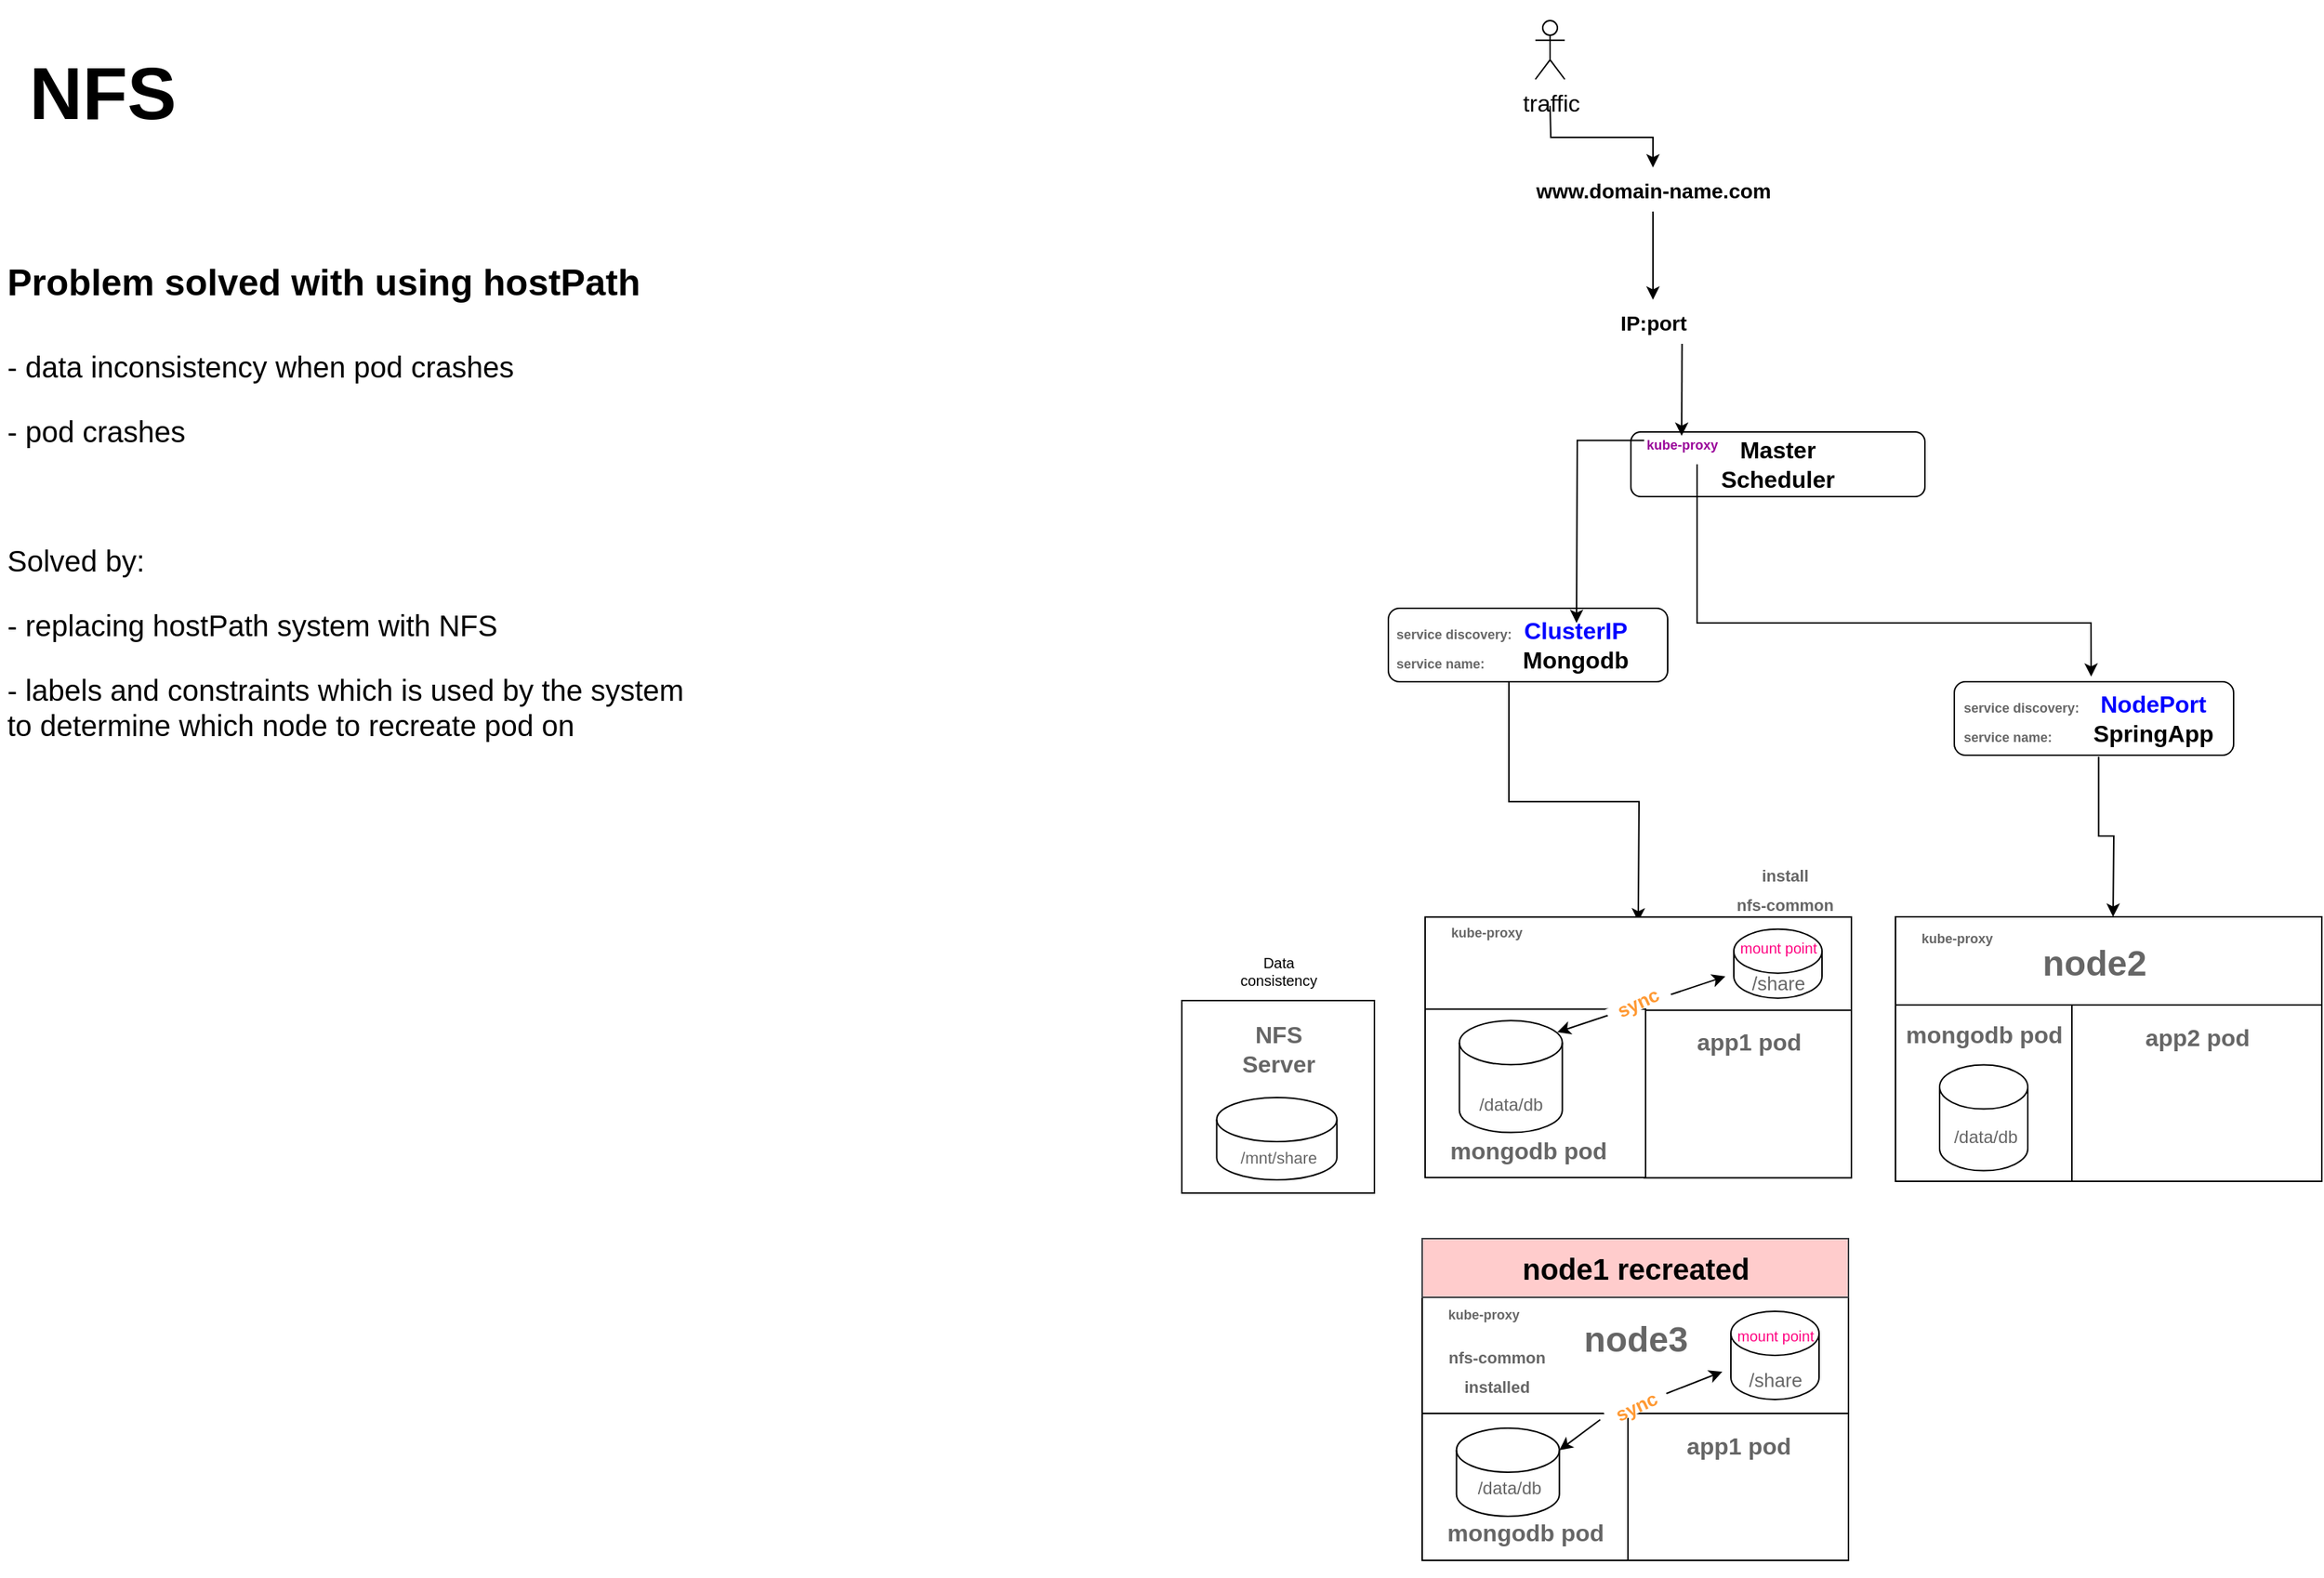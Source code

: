 <mxfile version="15.9.1" type="github">
  <diagram id="V3CfdtRdbDj_7DybPWGe" name="Page-1">
    <mxGraphModel dx="1437" dy="984" grid="0" gridSize="10" guides="1" tooltips="1" connect="1" arrows="1" fold="1" page="1" pageScale="1" pageWidth="1700" pageHeight="1100" background="none" math="0" shadow="0">
      <root>
        <mxCell id="0" />
        <mxCell id="1" parent="0" />
        <mxCell id="k56KaWkT5f99XN63cBPl-15" value="" style="group" parent="1" vertex="1" connectable="0">
          <mxGeometry x="1004.5" y="426" width="190" height="50" as="geometry" />
        </mxCell>
        <mxCell id="k56KaWkT5f99XN63cBPl-4" value="" style="group" parent="k56KaWkT5f99XN63cBPl-15" vertex="1" connectable="0">
          <mxGeometry width="190" height="50" as="geometry" />
        </mxCell>
        <mxCell id="k56KaWkT5f99XN63cBPl-5" value="" style="rounded=1;whiteSpace=wrap;html=1;" parent="k56KaWkT5f99XN63cBPl-4" vertex="1">
          <mxGeometry width="190" height="50" as="geometry" />
        </mxCell>
        <mxCell id="kWbqdw70toj2yg76ASrq-37" value="&lt;b&gt;&lt;font style=&quot;font-size: 16px&quot;&gt;&lt;font color=&quot;#0000ff&quot;&gt;ClusterIP&lt;br&gt;&lt;/font&gt;&lt;/font&gt;&lt;/b&gt;&lt;b&gt;&lt;font style=&quot;font-size: 16px&quot;&gt;Mongodb&lt;br&gt;&lt;/font&gt;&lt;/b&gt;" style="text;html=1;strokeColor=none;fillColor=none;align=center;verticalAlign=middle;whiteSpace=wrap;rounded=0;" vertex="1" parent="k56KaWkT5f99XN63cBPl-4">
          <mxGeometry x="72.5" y="8.75" width="110" height="32.5" as="geometry" />
        </mxCell>
        <mxCell id="k56KaWkT5f99XN63cBPl-11" value="&lt;font color=&quot;#666666&quot; size=&quot;1&quot;&gt;&lt;b style=&quot;font-size: 9px&quot;&gt;service discovery:&lt;/b&gt;&lt;/font&gt;" style="text;html=1;strokeColor=none;fillColor=none;align=left;verticalAlign=middle;whiteSpace=wrap;rounded=0;fontSize=16;fontColor=#009900;" parent="k56KaWkT5f99XN63cBPl-15" vertex="1">
          <mxGeometry x="3" width="83" height="30" as="geometry" />
        </mxCell>
        <mxCell id="k56KaWkT5f99XN63cBPl-39" value="&lt;font color=&quot;#666666&quot; size=&quot;1&quot;&gt;&lt;b style=&quot;font-size: 9px&quot;&gt;service name:&lt;/b&gt;&lt;/font&gt;" style="text;html=1;strokeColor=none;fillColor=none;align=left;verticalAlign=middle;whiteSpace=wrap;rounded=0;fontSize=16;fontColor=#009900;" parent="k56KaWkT5f99XN63cBPl-15" vertex="1">
          <mxGeometry x="3" y="20" width="90" height="30" as="geometry" />
        </mxCell>
        <mxCell id="k56KaWkT5f99XN63cBPl-57" value="" style="group" parent="1" vertex="1" connectable="0">
          <mxGeometry x="1349.5" y="636" width="290" height="180" as="geometry" />
        </mxCell>
        <mxCell id="k56KaWkT5f99XN63cBPl-29" value="" style="edgeStyle=orthogonalEdgeStyle;rounded=0;orthogonalLoop=1;jettySize=auto;html=1;fontSize=12;fontColor=#666666;exitX=0.942;exitY=1.033;exitDx=0;exitDy=0;exitPerimeter=0;" parent="k56KaWkT5f99XN63cBPl-57" source="k56KaWkT5f99XN63cBPl-40" edge="1">
          <mxGeometry relative="1" as="geometry">
            <mxPoint x="120" y="68" as="sourcePoint" />
            <mxPoint x="148" as="targetPoint" />
          </mxGeometry>
        </mxCell>
        <mxCell id="k56KaWkT5f99XN63cBPl-89" value="" style="group" parent="k56KaWkT5f99XN63cBPl-57" vertex="1" connectable="0">
          <mxGeometry width="290" height="180" as="geometry" />
        </mxCell>
        <mxCell id="k56KaWkT5f99XN63cBPl-58" value="" style="whiteSpace=wrap;html=1;fontSize=12;fontColor=#666666;" parent="k56KaWkT5f99XN63cBPl-89" vertex="1">
          <mxGeometry width="290" height="60" as="geometry" />
        </mxCell>
        <mxCell id="k56KaWkT5f99XN63cBPl-61" value="" style="group" parent="k56KaWkT5f99XN63cBPl-89" vertex="1" connectable="0">
          <mxGeometry y="60" width="120" height="120" as="geometry" />
        </mxCell>
        <mxCell id="k56KaWkT5f99XN63cBPl-62" value="" style="rounded=0;whiteSpace=wrap;html=1;fontSize=12;fontColor=#666666;" parent="k56KaWkT5f99XN63cBPl-61" vertex="1">
          <mxGeometry width="120" height="120" as="geometry" />
        </mxCell>
        <mxCell id="k56KaWkT5f99XN63cBPl-63" value="&lt;h1&gt;&lt;font style=&quot;font-size: 16px&quot;&gt;mongodb pod&lt;/font&gt;&lt;/h1&gt;" style="text;html=1;strokeColor=none;fillColor=none;spacing=5;spacingTop=-20;whiteSpace=wrap;overflow=hidden;rounded=0;fontSize=12;fontColor=#666666;align=center;" parent="k56KaWkT5f99XN63cBPl-61" vertex="1">
          <mxGeometry y="-2.4" width="120" height="45.6" as="geometry" />
        </mxCell>
        <mxCell id="k56KaWkT5f99XN63cBPl-64" value="" style="group" parent="k56KaWkT5f99XN63cBPl-61" vertex="1" connectable="0">
          <mxGeometry x="30" y="40.8" width="61" height="72" as="geometry" />
        </mxCell>
        <mxCell id="k56KaWkT5f99XN63cBPl-65" value="" style="shape=cylinder3;whiteSpace=wrap;html=1;boundedLbl=1;backgroundOutline=1;size=15;fontSize=9;fontColor=#666666;" parent="k56KaWkT5f99XN63cBPl-64" vertex="1">
          <mxGeometry width="60" height="72" as="geometry" />
        </mxCell>
        <mxCell id="k56KaWkT5f99XN63cBPl-66" value="&lt;font style=&quot;font-size: 12px&quot;&gt;/data/db&lt;/font&gt;" style="text;html=1;strokeColor=none;fillColor=none;align=center;verticalAlign=middle;whiteSpace=wrap;rounded=0;fontSize=17;fontColor=#666666;" parent="k56KaWkT5f99XN63cBPl-64" vertex="1">
          <mxGeometry x="1" y="30.0" width="60" height="36" as="geometry" />
        </mxCell>
        <mxCell id="k56KaWkT5f99XN63cBPl-67" value="" style="group" parent="k56KaWkT5f99XN63cBPl-89" vertex="1" connectable="0">
          <mxGeometry x="120" y="60" width="170" height="120" as="geometry" />
        </mxCell>
        <mxCell id="k56KaWkT5f99XN63cBPl-68" value="" style="rounded=0;whiteSpace=wrap;html=1;fontSize=12;fontColor=#666666;" parent="k56KaWkT5f99XN63cBPl-67" vertex="1">
          <mxGeometry width="170" height="120" as="geometry" />
        </mxCell>
        <mxCell id="k56KaWkT5f99XN63cBPl-69" value="&lt;h1&gt;&lt;font style=&quot;font-size: 16px&quot;&gt;app2 pod&lt;/font&gt;&lt;/h1&gt;" style="text;html=1;strokeColor=none;fillColor=none;spacing=5;spacingTop=-20;whiteSpace=wrap;overflow=hidden;rounded=0;fontSize=12;fontColor=#666666;align=center;" parent="k56KaWkT5f99XN63cBPl-67" vertex="1">
          <mxGeometry width="170" height="60" as="geometry" />
        </mxCell>
        <mxCell id="k56KaWkT5f99XN63cBPl-59" value="&lt;h1&gt;node2&lt;/h1&gt;" style="text;html=1;strokeColor=none;fillColor=none;spacing=5;spacingTop=-20;whiteSpace=wrap;overflow=hidden;rounded=0;fontSize=12;fontColor=#666666;align=center;" parent="k56KaWkT5f99XN63cBPl-89" vertex="1">
          <mxGeometry x="75" y="12" width="120" height="48" as="geometry" />
        </mxCell>
        <mxCell id="k56KaWkT5f99XN63cBPl-60" value="&lt;font color=&quot;#666666&quot; size=&quot;1&quot;&gt;&lt;b style=&quot;font-size: 9px&quot;&gt;kube-proxy&lt;/b&gt;&lt;/font&gt;" style="text;html=1;strokeColor=none;fillColor=none;align=center;verticalAlign=middle;whiteSpace=wrap;rounded=0;fontSize=16;fontColor=#009900;" parent="k56KaWkT5f99XN63cBPl-89" vertex="1">
          <mxGeometry width="83" height="24" as="geometry" />
        </mxCell>
        <mxCell id="k56KaWkT5f99XN63cBPl-3" value="" style="group" parent="1" vertex="1" connectable="0">
          <mxGeometry x="1169.5" y="306" width="200" height="44" as="geometry" />
        </mxCell>
        <mxCell id="k56KaWkT5f99XN63cBPl-1" value="" style="rounded=1;whiteSpace=wrap;html=1;" parent="k56KaWkT5f99XN63cBPl-3" vertex="1">
          <mxGeometry width="200" height="44" as="geometry" />
        </mxCell>
        <mxCell id="k56KaWkT5f99XN63cBPl-2" value="&lt;b&gt;&lt;font style=&quot;font-size: 16px&quot;&gt;Master Scheduler&lt;/font&gt;&lt;/b&gt;" style="text;html=1;strokeColor=none;fillColor=none;align=center;verticalAlign=middle;whiteSpace=wrap;rounded=0;" parent="k56KaWkT5f99XN63cBPl-3" vertex="1">
          <mxGeometry x="68.421" y="15.4" width="63.158" height="13.2" as="geometry" />
        </mxCell>
        <mxCell id="k56KaWkT5f99XN63cBPl-82" value="&lt;font size=&quot;1&quot; color=&quot;#990099&quot;&gt;&lt;span style=&quot;font-size: 9px&quot;&gt;&lt;b&gt;kube-proxy&lt;/b&gt;&lt;/span&gt;&lt;/font&gt;" style="text;html=1;strokeColor=none;fillColor=none;align=center;verticalAlign=middle;whiteSpace=wrap;rounded=0;fontSize=16;fontColor=#009900;" parent="k56KaWkT5f99XN63cBPl-3" vertex="1">
          <mxGeometry x="9" y="2.64" width="51" height="6.16" as="geometry" />
        </mxCell>
        <mxCell id="k56KaWkT5f99XN63cBPl-21" value="" style="group" parent="1" vertex="1" connectable="0">
          <mxGeometry x="1389.5" y="476" width="190" height="50" as="geometry" />
        </mxCell>
        <mxCell id="k56KaWkT5f99XN63cBPl-22" value="" style="group" parent="k56KaWkT5f99XN63cBPl-21" vertex="1" connectable="0">
          <mxGeometry width="190" height="50" as="geometry" />
        </mxCell>
        <mxCell id="k56KaWkT5f99XN63cBPl-23" value="" style="rounded=1;whiteSpace=wrap;html=1;" parent="k56KaWkT5f99XN63cBPl-22" vertex="1">
          <mxGeometry width="190" height="50" as="geometry" />
        </mxCell>
        <mxCell id="k56KaWkT5f99XN63cBPl-24" value="&lt;b&gt;&lt;font style=&quot;font-size: 16px&quot;&gt;&lt;font color=&quot;#0000ff&quot;&gt;NodePort&lt;br&gt;&lt;/font&gt;&lt;/font&gt;&lt;/b&gt;&lt;b&gt;&lt;font style=&quot;font-size: 16px&quot;&gt;SpringApp&lt;br&gt;&lt;/font&gt;&lt;/b&gt;" style="text;html=1;strokeColor=none;fillColor=none;align=center;verticalAlign=middle;whiteSpace=wrap;rounded=0;" parent="k56KaWkT5f99XN63cBPl-22" vertex="1">
          <mxGeometry x="80" y="8.75" width="110" height="32.5" as="geometry" />
        </mxCell>
        <mxCell id="k56KaWkT5f99XN63cBPl-25" value="&lt;font color=&quot;#666666&quot; size=&quot;1&quot;&gt;&lt;b style=&quot;font-size: 9px&quot;&gt;service discovery:&lt;/b&gt;&lt;/font&gt;" style="text;html=1;strokeColor=none;fillColor=none;align=left;verticalAlign=middle;whiteSpace=wrap;rounded=0;fontSize=16;fontColor=#009900;" parent="k56KaWkT5f99XN63cBPl-21" vertex="1">
          <mxGeometry x="4" width="100" height="30" as="geometry" />
        </mxCell>
        <mxCell id="k56KaWkT5f99XN63cBPl-40" value="&lt;font color=&quot;#666666&quot; size=&quot;1&quot;&gt;&lt;b style=&quot;font-size: 9px&quot;&gt;service name:&lt;/b&gt;&lt;/font&gt;" style="text;html=1;strokeColor=none;fillColor=none;align=left;verticalAlign=middle;whiteSpace=wrap;rounded=0;fontSize=16;fontColor=#009900;" parent="k56KaWkT5f99XN63cBPl-21" vertex="1">
          <mxGeometry x="4" y="20" width="100" height="30" as="geometry" />
        </mxCell>
        <mxCell id="k56KaWkT5f99XN63cBPl-27" value="" style="edgeStyle=orthogonalEdgeStyle;rounded=0;orthogonalLoop=1;jettySize=auto;html=1;fontSize=12;fontColor=#666666;exitX=0.878;exitY=1;exitDx=0;exitDy=0;exitPerimeter=0;" parent="1" source="k56KaWkT5f99XN63cBPl-39" edge="1">
          <mxGeometry relative="1" as="geometry">
            <mxPoint x="1174.5" y="639.173" as="targetPoint" />
          </mxGeometry>
        </mxCell>
        <mxCell id="k56KaWkT5f99XN63cBPl-32" value="" style="endArrow=classic;html=1;rounded=0;fontSize=12;fontColor=#666666;entryX=0.891;entryY=-0.115;entryDx=0;entryDy=0;entryPerimeter=0;" parent="1" target="k56KaWkT5f99XN63cBPl-25" edge="1">
          <mxGeometry width="50" height="50" relative="1" as="geometry">
            <mxPoint x="1214.5" y="328" as="sourcePoint" />
            <mxPoint x="1369.5" y="506" as="targetPoint" />
            <Array as="points">
              <mxPoint x="1214.5" y="436" />
              <mxPoint x="1482.5" y="436" />
            </Array>
          </mxGeometry>
        </mxCell>
        <mxCell id="k56KaWkT5f99XN63cBPl-79" value="" style="group" parent="1" vertex="1" connectable="0">
          <mxGeometry x="1029.5" y="646" width="290" height="170" as="geometry" />
        </mxCell>
        <mxCell id="k56KaWkT5f99XN63cBPl-36" value="&lt;h1&gt;node1&lt;/h1&gt;" style="text;html=1;strokeColor=none;fillColor=none;spacing=5;spacingTop=-20;whiteSpace=wrap;overflow=hidden;rounded=0;fontSize=12;fontColor=#666666;align=center;" parent="k56KaWkT5f99XN63cBPl-79" vertex="1">
          <mxGeometry x="85" width="120" height="27.309" as="geometry" />
        </mxCell>
        <mxCell id="k56KaWkT5f99XN63cBPl-94" value="" style="edgeStyle=orthogonalEdgeStyle;rounded=0;orthogonalLoop=1;jettySize=auto;html=1;fontSize=14;fontColor=#990099;" parent="1" target="k56KaWkT5f99XN63cBPl-85" edge="1">
          <mxGeometry relative="1" as="geometry">
            <mxPoint x="1114.5" y="84" as="sourcePoint" />
          </mxGeometry>
        </mxCell>
        <mxCell id="k56KaWkT5f99XN63cBPl-84" value="" style="endArrow=classic;html=1;rounded=0;fontSize=16;fontColor=#666666;startArrow=none;exitX=0.599;exitY=0.918;exitDx=0;exitDy=0;exitPerimeter=0;" parent="1" source="k56KaWkT5f99XN63cBPl-86" target="k56KaWkT5f99XN63cBPl-82" edge="1">
          <mxGeometry width="50" height="50" relative="1" as="geometry">
            <mxPoint x="1234.5" y="256" as="sourcePoint" />
            <mxPoint x="1364.5" y="246" as="targetPoint" />
          </mxGeometry>
        </mxCell>
        <mxCell id="k56KaWkT5f99XN63cBPl-85" value="&lt;font style=&quot;font-size: 14px&quot;&gt;&lt;b&gt;www.domain-name.com&lt;/b&gt;&lt;/font&gt;" style="text;html=1;align=center;verticalAlign=middle;whiteSpace=wrap;rounded=0;fontSize=16;fillColor=default;" parent="1" vertex="1">
          <mxGeometry x="1084.5" y="126" width="200" height="30" as="geometry" />
        </mxCell>
        <mxCell id="k56KaWkT5f99XN63cBPl-86" value="&lt;font style=&quot;font-size: 14px&quot;&gt;&lt;b&gt;IP:port&lt;/b&gt;&lt;/font&gt;" style="text;html=1;align=center;verticalAlign=middle;whiteSpace=wrap;rounded=0;fontSize=16;fillColor=default;" parent="1" vertex="1">
          <mxGeometry x="1084.5" y="216" width="200" height="30" as="geometry" />
        </mxCell>
        <mxCell id="k56KaWkT5f99XN63cBPl-92" value="" style="endArrow=classic;html=1;rounded=0;fontSize=14;fontColor=#990099;exitX=0.5;exitY=1;exitDx=0;exitDy=0;" parent="1" source="k56KaWkT5f99XN63cBPl-85" target="k56KaWkT5f99XN63cBPl-86" edge="1">
          <mxGeometry width="50" height="50" relative="1" as="geometry">
            <mxPoint x="1334.5" y="306" as="sourcePoint" />
            <mxPoint x="1384.5" y="256" as="targetPoint" />
          </mxGeometry>
        </mxCell>
        <mxCell id="k56KaWkT5f99XN63cBPl-83" value="traffic" style="shape=umlActor;verticalLabelPosition=bottom;verticalAlign=top;html=1;outlineConnect=0;fontSize=16;fillColor=#FFFFFF;" parent="1" vertex="1">
          <mxGeometry x="1104.5" y="26" width="20" height="40" as="geometry" />
        </mxCell>
        <mxCell id="k56KaWkT5f99XN63cBPl-96" value="" style="group" parent="1" vertex="1" connectable="0">
          <mxGeometry x="1027.5" y="904" width="303" height="181" as="geometry" />
        </mxCell>
        <mxCell id="k56KaWkT5f99XN63cBPl-97" value="" style="group" parent="k56KaWkT5f99XN63cBPl-96" vertex="1" connectable="0">
          <mxGeometry y="20" width="290" height="161" as="geometry" />
        </mxCell>
        <mxCell id="k56KaWkT5f99XN63cBPl-98" value="" style="whiteSpace=wrap;html=1;fontSize=12;fontColor=#666666;" parent="k56KaWkT5f99XN63cBPl-97" vertex="1">
          <mxGeometry y="-30" width="290" height="81" as="geometry" />
        </mxCell>
        <mxCell id="k56KaWkT5f99XN63cBPl-99" value="" style="group" parent="k56KaWkT5f99XN63cBPl-97" vertex="1" connectable="0">
          <mxGeometry y="50" width="140" height="111" as="geometry" />
        </mxCell>
        <mxCell id="k56KaWkT5f99XN63cBPl-100" value="" style="rounded=0;whiteSpace=wrap;html=1;fontSize=12;fontColor=#666666;" parent="k56KaWkT5f99XN63cBPl-99" vertex="1">
          <mxGeometry width="140" height="100" as="geometry" />
        </mxCell>
        <mxCell id="k56KaWkT5f99XN63cBPl-101" value="" style="group" parent="k56KaWkT5f99XN63cBPl-99" vertex="1" connectable="0">
          <mxGeometry x="23.333" y="10" width="105" height="77" as="geometry" />
        </mxCell>
        <mxCell id="k56KaWkT5f99XN63cBPl-102" value="" style="shape=cylinder3;whiteSpace=wrap;html=1;boundedLbl=1;backgroundOutline=1;size=15;fontSize=9;fontColor=#666666;" parent="k56KaWkT5f99XN63cBPl-101" vertex="1">
          <mxGeometry width="70" height="60" as="geometry" />
        </mxCell>
        <mxCell id="k56KaWkT5f99XN63cBPl-103" value="&lt;font style=&quot;font-size: 12px&quot;&gt;/data/db&lt;/font&gt;" style="text;html=1;strokeColor=none;fillColor=none;align=center;verticalAlign=middle;whiteSpace=wrap;rounded=0;fontSize=17;fontColor=#666666;" parent="k56KaWkT5f99XN63cBPl-101" vertex="1">
          <mxGeometry x="1.167" y="25.0" width="70" height="30" as="geometry" />
        </mxCell>
        <mxCell id="k56KaWkT5f99XN63cBPl-104" value="&lt;h1&gt;&lt;font style=&quot;font-size: 16px&quot;&gt;mongodb pod&lt;/font&gt;&lt;/h1&gt;" style="text;html=1;strokeColor=none;fillColor=none;spacing=5;spacingTop=-20;whiteSpace=wrap;overflow=hidden;rounded=0;fontSize=12;fontColor=#666666;align=center;" parent="k56KaWkT5f99XN63cBPl-99" vertex="1">
          <mxGeometry y="59" width="140" height="52" as="geometry" />
        </mxCell>
        <mxCell id="k56KaWkT5f99XN63cBPl-105" value="" style="group" parent="k56KaWkT5f99XN63cBPl-97" vertex="1" connectable="0">
          <mxGeometry x="120" y="50" width="170" height="100" as="geometry" />
        </mxCell>
        <mxCell id="k56KaWkT5f99XN63cBPl-106" value="" style="rounded=0;whiteSpace=wrap;html=1;fontSize=12;fontColor=#666666;" parent="k56KaWkT5f99XN63cBPl-105" vertex="1">
          <mxGeometry x="20" width="150" height="100" as="geometry" />
        </mxCell>
        <mxCell id="k56KaWkT5f99XN63cBPl-107" value="&lt;h1&gt;&lt;font style=&quot;font-size: 16px&quot;&gt;app1 pod&lt;/font&gt;&lt;/h1&gt;" style="text;html=1;strokeColor=none;fillColor=none;spacing=5;spacingTop=-20;whiteSpace=wrap;overflow=hidden;rounded=0;fontSize=12;fontColor=#666666;align=center;" parent="k56KaWkT5f99XN63cBPl-105" vertex="1">
          <mxGeometry x="20" width="150" height="50" as="geometry" />
        </mxCell>
        <mxCell id="k56KaWkT5f99XN63cBPl-108" value="" style="endArrow=classic;startArrow=none;html=1;rounded=0;fontSize=13;fontColor=#666666;entryX=-0.096;entryY=0.369;entryDx=0;entryDy=0;entryPerimeter=0;" parent="k56KaWkT5f99XN63cBPl-97" source="k56KaWkT5f99XN63cBPl-115" target="k56KaWkT5f99XN63cBPl-111" edge="1">
          <mxGeometry width="50" height="50" relative="1" as="geometry">
            <mxPoint x="90" y="70" as="sourcePoint" />
            <mxPoint x="90" y="40" as="targetPoint" />
          </mxGeometry>
        </mxCell>
        <mxCell id="k56KaWkT5f99XN63cBPl-109" value="" style="group" parent="k56KaWkT5f99XN63cBPl-97" vertex="1" connectable="0">
          <mxGeometry x="210" y="-19.5" width="60" height="60" as="geometry" />
        </mxCell>
        <mxCell id="k56KaWkT5f99XN63cBPl-110" value="" style="shape=cylinder3;whiteSpace=wrap;html=1;boundedLbl=1;backgroundOutline=1;size=15;fontSize=16;fontColor=#666666;" parent="k56KaWkT5f99XN63cBPl-109" vertex="1">
          <mxGeometry width="60" height="60" as="geometry" />
        </mxCell>
        <mxCell id="k56KaWkT5f99XN63cBPl-111" value="&lt;font style=&quot;font-size: 13px&quot;&gt;/share&lt;/font&gt;" style="text;html=1;strokeColor=none;fillColor=none;align=center;verticalAlign=middle;whiteSpace=wrap;rounded=0;fontSize=16;fontColor=#666666;" parent="k56KaWkT5f99XN63cBPl-109" vertex="1">
          <mxGeometry y="30" width="60" height="30" as="geometry" />
        </mxCell>
        <mxCell id="k56KaWkT5f99XN63cBPl-112" style="edgeStyle=orthogonalEdgeStyle;rounded=0;orthogonalLoop=1;jettySize=auto;html=1;exitX=0.5;exitY=1;exitDx=0;exitDy=0;fontSize=13;fontColor=#666666;" parent="k56KaWkT5f99XN63cBPl-109" source="k56KaWkT5f99XN63cBPl-111" target="k56KaWkT5f99XN63cBPl-111" edge="1">
          <mxGeometry relative="1" as="geometry" />
        </mxCell>
        <mxCell id="k56KaWkT5f99XN63cBPl-113" value="&lt;font style=&quot;font-size: 10px&quot; color=&quot;#ff0080&quot;&gt;mount point&lt;/font&gt;" style="text;html=1;strokeColor=none;fillColor=none;align=center;verticalAlign=middle;whiteSpace=wrap;rounded=0;labelBackgroundColor=none;fontSize=14;fontColor=#990099;" parent="k56KaWkT5f99XN63cBPl-109" vertex="1">
          <mxGeometry width="60" height="30" as="geometry" />
        </mxCell>
        <mxCell id="k56KaWkT5f99XN63cBPl-114" value="&lt;font color=&quot;#666666&quot; size=&quot;1&quot;&gt;&lt;b style=&quot;font-size: 9px&quot;&gt;kube-proxy&lt;/b&gt;&lt;/font&gt;" style="text;html=1;strokeColor=none;fillColor=none;align=center;verticalAlign=middle;whiteSpace=wrap;rounded=0;fontSize=16;fontColor=#009900;" parent="k56KaWkT5f99XN63cBPl-97" vertex="1">
          <mxGeometry y="-30" width="83" height="20" as="geometry" />
        </mxCell>
        <mxCell id="k56KaWkT5f99XN63cBPl-115" value="&lt;font color=&quot;#ff9933&quot;&gt;sync&lt;/font&gt;" style="text;html=1;strokeColor=none;fillColor=default;align=center;verticalAlign=middle;whiteSpace=wrap;rounded=0;fontSize=13;fontColor=#666666;rotation=-25;fontStyle=1" parent="k56KaWkT5f99XN63cBPl-97" vertex="1">
          <mxGeometry x="123.49" y="39" width="44.01" height="11" as="geometry" />
        </mxCell>
        <mxCell id="k56KaWkT5f99XN63cBPl-118" value="" style="endArrow=none;startArrow=classic;html=1;rounded=0;fontSize=13;fontColor=#666666;entryX=-0.096;entryY=0.369;entryDx=0;entryDy=0;entryPerimeter=0;exitX=1;exitY=0;exitDx=0;exitDy=15;exitPerimeter=0;" parent="k56KaWkT5f99XN63cBPl-97" source="k56KaWkT5f99XN63cBPl-102" target="k56KaWkT5f99XN63cBPl-115" edge="1">
          <mxGeometry width="50" height="50" relative="1" as="geometry">
            <mxPoint x="265" y="970" as="sourcePoint" />
            <mxPoint x="379.24" y="921.57" as="targetPoint" />
          </mxGeometry>
        </mxCell>
        <mxCell id="kWbqdw70toj2yg76ASrq-4" value="&lt;b&gt;&lt;font style=&quot;font-size: 11px&quot;&gt;nfs-common&lt;br&gt;&lt;/font&gt;&lt;/b&gt;&lt;b&gt;&lt;font style=&quot;font-size: 11px&quot;&gt;installed&lt;br&gt;&lt;/font&gt;&lt;/b&gt;" style="text;html=1;strokeColor=none;fillColor=none;align=center;verticalAlign=middle;whiteSpace=wrap;rounded=0;fontSize=16;fontColor=#666666;shadow=0;" vertex="1" parent="k56KaWkT5f99XN63cBPl-97">
          <mxGeometry x="9" width="83" height="40" as="geometry" />
        </mxCell>
        <mxCell id="k56KaWkT5f99XN63cBPl-116" value="&lt;h1&gt;node3&lt;/h1&gt;&lt;div&gt;&lt;br&gt;&lt;/div&gt;" style="text;html=1;strokeColor=none;fillColor=none;spacing=5;spacingTop=-20;whiteSpace=wrap;overflow=hidden;rounded=0;fontSize=12;fontColor=#666666;align=center;" parent="k56KaWkT5f99XN63cBPl-96" vertex="1">
          <mxGeometry x="85" width="120" height="40" as="geometry" />
        </mxCell>
        <mxCell id="kWbqdw70toj2yg76ASrq-1" value="" style="edgeStyle=orthogonalEdgeStyle;rounded=0;orthogonalLoop=1;jettySize=auto;html=1;fontSize=10;fontColor=#000000;" edge="1" parent="1" source="k56KaWkT5f99XN63cBPl-82">
          <mxGeometry relative="1" as="geometry">
            <mxPoint x="1132.5" y="436" as="targetPoint" />
          </mxGeometry>
        </mxCell>
        <mxCell id="kWbqdw70toj2yg76ASrq-3" value="&lt;b&gt;&lt;font style=&quot;font-size: 11px&quot;&gt;install&lt;br&gt;nfs-common&lt;/font&gt;&lt;/b&gt;" style="text;html=1;strokeColor=none;fillColor=none;align=center;verticalAlign=middle;whiteSpace=wrap;rounded=0;fontSize=16;fontColor=#666666;shadow=0;" vertex="1" parent="1">
          <mxGeometry x="1232.5" y="596" width="83" height="40" as="geometry" />
        </mxCell>
        <mxCell id="kWbqdw70toj2yg76ASrq-15" value="" style="group" vertex="1" connectable="0" parent="1">
          <mxGeometry x="864" y="658" width="131" height="166" as="geometry" />
        </mxCell>
        <mxCell id="k56KaWkT5f99XN63cBPl-119" value="&lt;font color=&quot;#000000&quot;&gt;Data consistency&lt;/font&gt;" style="text;html=1;strokeColor=none;fillColor=none;align=center;verticalAlign=middle;whiteSpace=wrap;rounded=0;labelBackgroundColor=none;fontSize=10;fontColor=#FF9933;" parent="kWbqdw70toj2yg76ASrq-15" vertex="1">
          <mxGeometry x="35.5" width="60" height="30" as="geometry" />
        </mxCell>
        <mxCell id="kWbqdw70toj2yg76ASrq-9" value="" style="whiteSpace=wrap;html=1;aspect=fixed;shadow=0;labelBackgroundColor=none;fontSize=20;fontColor=#000000;fillColor=default;" vertex="1" parent="kWbqdw70toj2yg76ASrq-15">
          <mxGeometry y="35" width="131" height="131" as="geometry" />
        </mxCell>
        <mxCell id="kWbqdw70toj2yg76ASrq-12" value="&lt;b&gt;NFS&lt;br&gt;Server&lt;/b&gt;" style="text;html=1;strokeColor=none;fillColor=none;align=center;verticalAlign=middle;whiteSpace=wrap;rounded=0;fontSize=16;fontColor=#666666;" vertex="1" parent="kWbqdw70toj2yg76ASrq-15">
          <mxGeometry x="35.5" y="39.5" width="60" height="57" as="geometry" />
        </mxCell>
        <mxCell id="kWbqdw70toj2yg76ASrq-13" value="" style="group" vertex="1" connectable="0" parent="kWbqdw70toj2yg76ASrq-15">
          <mxGeometry x="2.5" y="101" width="126" height="56" as="geometry" />
        </mxCell>
        <mxCell id="kWbqdw70toj2yg76ASrq-10" value="" style="shape=cylinder3;whiteSpace=wrap;html=1;boundedLbl=1;backgroundOutline=1;size=15;shadow=0;labelBackgroundColor=none;fontSize=20;fontColor=#000000;fillColor=default;" vertex="1" parent="kWbqdw70toj2yg76ASrq-13">
          <mxGeometry x="21.218" width="81.73" height="56" as="geometry" />
        </mxCell>
        <mxCell id="kWbqdw70toj2yg76ASrq-11" value="&lt;font style=&quot;font-size: 11px&quot;&gt;/mnt/share&lt;/font&gt;" style="text;html=1;strokeColor=none;fillColor=none;align=center;verticalAlign=middle;whiteSpace=wrap;rounded=0;fontSize=17;fontColor=#666666;" vertex="1" parent="kWbqdw70toj2yg76ASrq-13">
          <mxGeometry y="24.95" width="126" height="31.05" as="geometry" />
        </mxCell>
        <mxCell id="kWbqdw70toj2yg76ASrq-17" value="&lt;h1&gt;&lt;font style=&quot;font-size: 20px&quot;&gt;node1 recreated&lt;/font&gt;&lt;/h1&gt;" style="text;html=1;strokeColor=#36393d;fillColor=#ffcccc;spacing=5;spacingTop=-20;whiteSpace=wrap;overflow=hidden;rounded=0;fontSize=12;align=center;" vertex="1" parent="1">
          <mxGeometry x="1027.5" y="855" width="290" height="40" as="geometry" />
        </mxCell>
        <mxCell id="kWbqdw70toj2yg76ASrq-18" value="" style="group" vertex="1" connectable="0" parent="1">
          <mxGeometry x="1029.5" y="659.65" width="290" height="179.35" as="geometry" />
        </mxCell>
        <mxCell id="kWbqdw70toj2yg76ASrq-19" value="" style="group" vertex="1" connectable="0" parent="kWbqdw70toj2yg76ASrq-18">
          <mxGeometry x="150" y="39.16" width="140" height="114.84" as="geometry" />
        </mxCell>
        <mxCell id="kWbqdw70toj2yg76ASrq-20" value="" style="rounded=0;whiteSpace=wrap;html=1;fontSize=12;fontColor=#666666;" vertex="1" parent="kWbqdw70toj2yg76ASrq-19">
          <mxGeometry x="-1" width="141" height="114.84" as="geometry" />
        </mxCell>
        <mxCell id="kWbqdw70toj2yg76ASrq-21" value="&lt;h1&gt;&lt;font style=&quot;font-size: 16px&quot;&gt;app1 pod&lt;/font&gt;&lt;/h1&gt;" style="text;html=1;strokeColor=none;fillColor=none;spacing=5;spacingTop=-20;whiteSpace=wrap;overflow=hidden;rounded=0;fontSize=12;fontColor=#666666;align=center;" vertex="1" parent="kWbqdw70toj2yg76ASrq-19">
          <mxGeometry width="140" height="57.42" as="geometry" />
        </mxCell>
        <mxCell id="kWbqdw70toj2yg76ASrq-22" value="" style="whiteSpace=wrap;html=1;fontSize=12;fontColor=#666666;" vertex="1" parent="kWbqdw70toj2yg76ASrq-18">
          <mxGeometry y="-23.496" width="290" height="63.438" as="geometry" />
        </mxCell>
        <mxCell id="kWbqdw70toj2yg76ASrq-23" value="" style="group" vertex="1" connectable="0" parent="kWbqdw70toj2yg76ASrq-18">
          <mxGeometry y="39.159" width="290" height="140.191" as="geometry" />
        </mxCell>
        <mxCell id="kWbqdw70toj2yg76ASrq-24" value="" style="rounded=0;whiteSpace=wrap;html=1;fontSize=12;fontColor=#666666;" vertex="1" parent="kWbqdw70toj2yg76ASrq-23">
          <mxGeometry width="150" height="114.61" as="geometry" />
        </mxCell>
        <mxCell id="kWbqdw70toj2yg76ASrq-25" value="" style="group" vertex="1" connectable="0" parent="kWbqdw70toj2yg76ASrq-23">
          <mxGeometry x="23.33" y="7.83" width="105" height="76.17" as="geometry" />
        </mxCell>
        <mxCell id="kWbqdw70toj2yg76ASrq-26" value="" style="shape=cylinder3;whiteSpace=wrap;html=1;boundedLbl=1;backgroundOutline=1;size=15;fontSize=9;fontColor=#666666;" vertex="1" parent="kWbqdw70toj2yg76ASrq-25">
          <mxGeometry width="70" height="76.17" as="geometry" />
        </mxCell>
        <mxCell id="kWbqdw70toj2yg76ASrq-27" value="&lt;font style=&quot;font-size: 12px&quot;&gt;/data/db&lt;/font&gt;" style="text;html=1;strokeColor=none;fillColor=none;align=center;verticalAlign=middle;whiteSpace=wrap;rounded=0;fontSize=17;fontColor=#666666;" vertex="1" parent="kWbqdw70toj2yg76ASrq-25">
          <mxGeometry x="-0.003" y="42.608" width="70" height="27.533" as="geometry" />
        </mxCell>
        <mxCell id="kWbqdw70toj2yg76ASrq-28" value="&lt;h1&gt;&lt;font style=&quot;font-size: 16px&quot;&gt;mongodb pod&lt;/font&gt;&lt;/h1&gt;" style="text;html=1;strokeColor=none;fillColor=none;spacing=5;spacingTop=-20;whiteSpace=wrap;overflow=hidden;rounded=0;fontSize=12;fontColor=#666666;align=center;" vertex="1" parent="kWbqdw70toj2yg76ASrq-23">
          <mxGeometry y="73.888" width="140" height="40.726" as="geometry" />
        </mxCell>
        <mxCell id="kWbqdw70toj2yg76ASrq-29" value="" style="endArrow=classic;startArrow=classic;html=1;rounded=0;fontSize=13;fontColor=#666666;entryX=-0.096;entryY=0.369;entryDx=0;entryDy=0;entryPerimeter=0;" edge="1" parent="kWbqdw70toj2yg76ASrq-18" target="kWbqdw70toj2yg76ASrq-32">
          <mxGeometry width="50" height="50" relative="1" as="geometry">
            <mxPoint x="90" y="54.823" as="sourcePoint" />
            <mxPoint x="90" y="31.328" as="targetPoint" />
          </mxGeometry>
        </mxCell>
        <mxCell id="kWbqdw70toj2yg76ASrq-30" value="" style="group" vertex="1" connectable="0" parent="kWbqdw70toj2yg76ASrq-18">
          <mxGeometry x="210" y="-15.272" width="60" height="46.991" as="geometry" />
        </mxCell>
        <mxCell id="kWbqdw70toj2yg76ASrq-31" value="" style="shape=cylinder3;whiteSpace=wrap;html=1;boundedLbl=1;backgroundOutline=1;size=15;fontSize=16;fontColor=#666666;" vertex="1" parent="kWbqdw70toj2yg76ASrq-30">
          <mxGeometry width="60" height="46.991" as="geometry" />
        </mxCell>
        <mxCell id="kWbqdw70toj2yg76ASrq-32" value="&lt;font style=&quot;font-size: 13px&quot;&gt;/share&lt;/font&gt;" style="text;html=1;strokeColor=none;fillColor=none;align=center;verticalAlign=middle;whiteSpace=wrap;rounded=0;fontSize=16;fontColor=#666666;" vertex="1" parent="kWbqdw70toj2yg76ASrq-30">
          <mxGeometry y="23.496" width="60" height="23.496" as="geometry" />
        </mxCell>
        <mxCell id="kWbqdw70toj2yg76ASrq-33" style="edgeStyle=orthogonalEdgeStyle;rounded=0;orthogonalLoop=1;jettySize=auto;html=1;exitX=0.5;exitY=1;exitDx=0;exitDy=0;fontSize=13;fontColor=#666666;" edge="1" parent="kWbqdw70toj2yg76ASrq-30" source="kWbqdw70toj2yg76ASrq-32" target="kWbqdw70toj2yg76ASrq-32">
          <mxGeometry relative="1" as="geometry" />
        </mxCell>
        <mxCell id="kWbqdw70toj2yg76ASrq-34" value="&lt;font style=&quot;font-size: 10px&quot; color=&quot;#ff0080&quot;&gt;mount point&lt;/font&gt;" style="text;html=1;strokeColor=none;fillColor=none;align=center;verticalAlign=middle;whiteSpace=wrap;rounded=0;labelBackgroundColor=none;fontSize=14;fontColor=#990099;" vertex="1" parent="kWbqdw70toj2yg76ASrq-30">
          <mxGeometry width="60" height="23.496" as="geometry" />
        </mxCell>
        <mxCell id="kWbqdw70toj2yg76ASrq-35" value="&lt;font color=&quot;#666666&quot; size=&quot;1&quot;&gt;&lt;b style=&quot;font-size: 9px&quot;&gt;kube-proxy&lt;/b&gt;&lt;/font&gt;" style="text;html=1;strokeColor=none;fillColor=none;align=center;verticalAlign=middle;whiteSpace=wrap;rounded=0;fontSize=16;fontColor=#009900;" vertex="1" parent="kWbqdw70toj2yg76ASrq-18">
          <mxGeometry y="-23.496" width="83" height="15.664" as="geometry" />
        </mxCell>
        <mxCell id="kWbqdw70toj2yg76ASrq-36" value="&lt;b&gt;&lt;font color=&quot;#ff9933&quot;&gt;sync&lt;/font&gt;&lt;/b&gt;" style="text;html=1;align=center;verticalAlign=middle;whiteSpace=wrap;rounded=0;fontSize=13;rotation=-25;fillColor=default;" vertex="1" parent="kWbqdw70toj2yg76ASrq-18">
          <mxGeometry x="122.5" y="29.628" width="45" height="10.315" as="geometry" />
        </mxCell>
        <mxCell id="kWbqdw70toj2yg76ASrq-39" value="&lt;h1&gt;&lt;font style=&quot;font-size: 25px&quot;&gt;Problem solved with using hostPath&lt;/font&gt;&lt;/h1&gt;&lt;p&gt;- data inconsistency when pod crashes&lt;/p&gt;&lt;p&gt;- pod crashes&lt;/p&gt;&lt;p&gt;&lt;br&gt;&lt;/p&gt;&lt;p&gt;Solved by:&lt;/p&gt;&lt;p&gt;- replacing hostPath system with NFS&lt;/p&gt;&lt;p&gt;- labels and constraints which is used by the system to determine which node to recreate pod on&amp;nbsp;&lt;/p&gt;&lt;p&gt;&lt;br&gt;&lt;/p&gt;" style="text;html=1;strokeColor=none;fillColor=default;spacing=5;spacingTop=-20;whiteSpace=wrap;overflow=hidden;rounded=0;shadow=0;labelBackgroundColor=none;fontSize=20;fontColor=#000000;" vertex="1" parent="1">
          <mxGeometry x="60" y="158" width="471" height="392" as="geometry" />
        </mxCell>
        <mxCell id="kWbqdw70toj2yg76ASrq-40" value="&lt;h1&gt;&lt;span&gt;NFS&lt;/span&gt;&lt;br&gt;&lt;/h1&gt;" style="text;html=1;strokeColor=none;fillColor=default;spacing=5;spacingTop=-20;whiteSpace=wrap;overflow=hidden;rounded=0;shadow=0;labelBackgroundColor=none;fontSize=25;fontColor=#000000;" vertex="1" parent="1">
          <mxGeometry x="75" y="22" width="119" height="95" as="geometry" />
        </mxCell>
      </root>
    </mxGraphModel>
  </diagram>
</mxfile>
